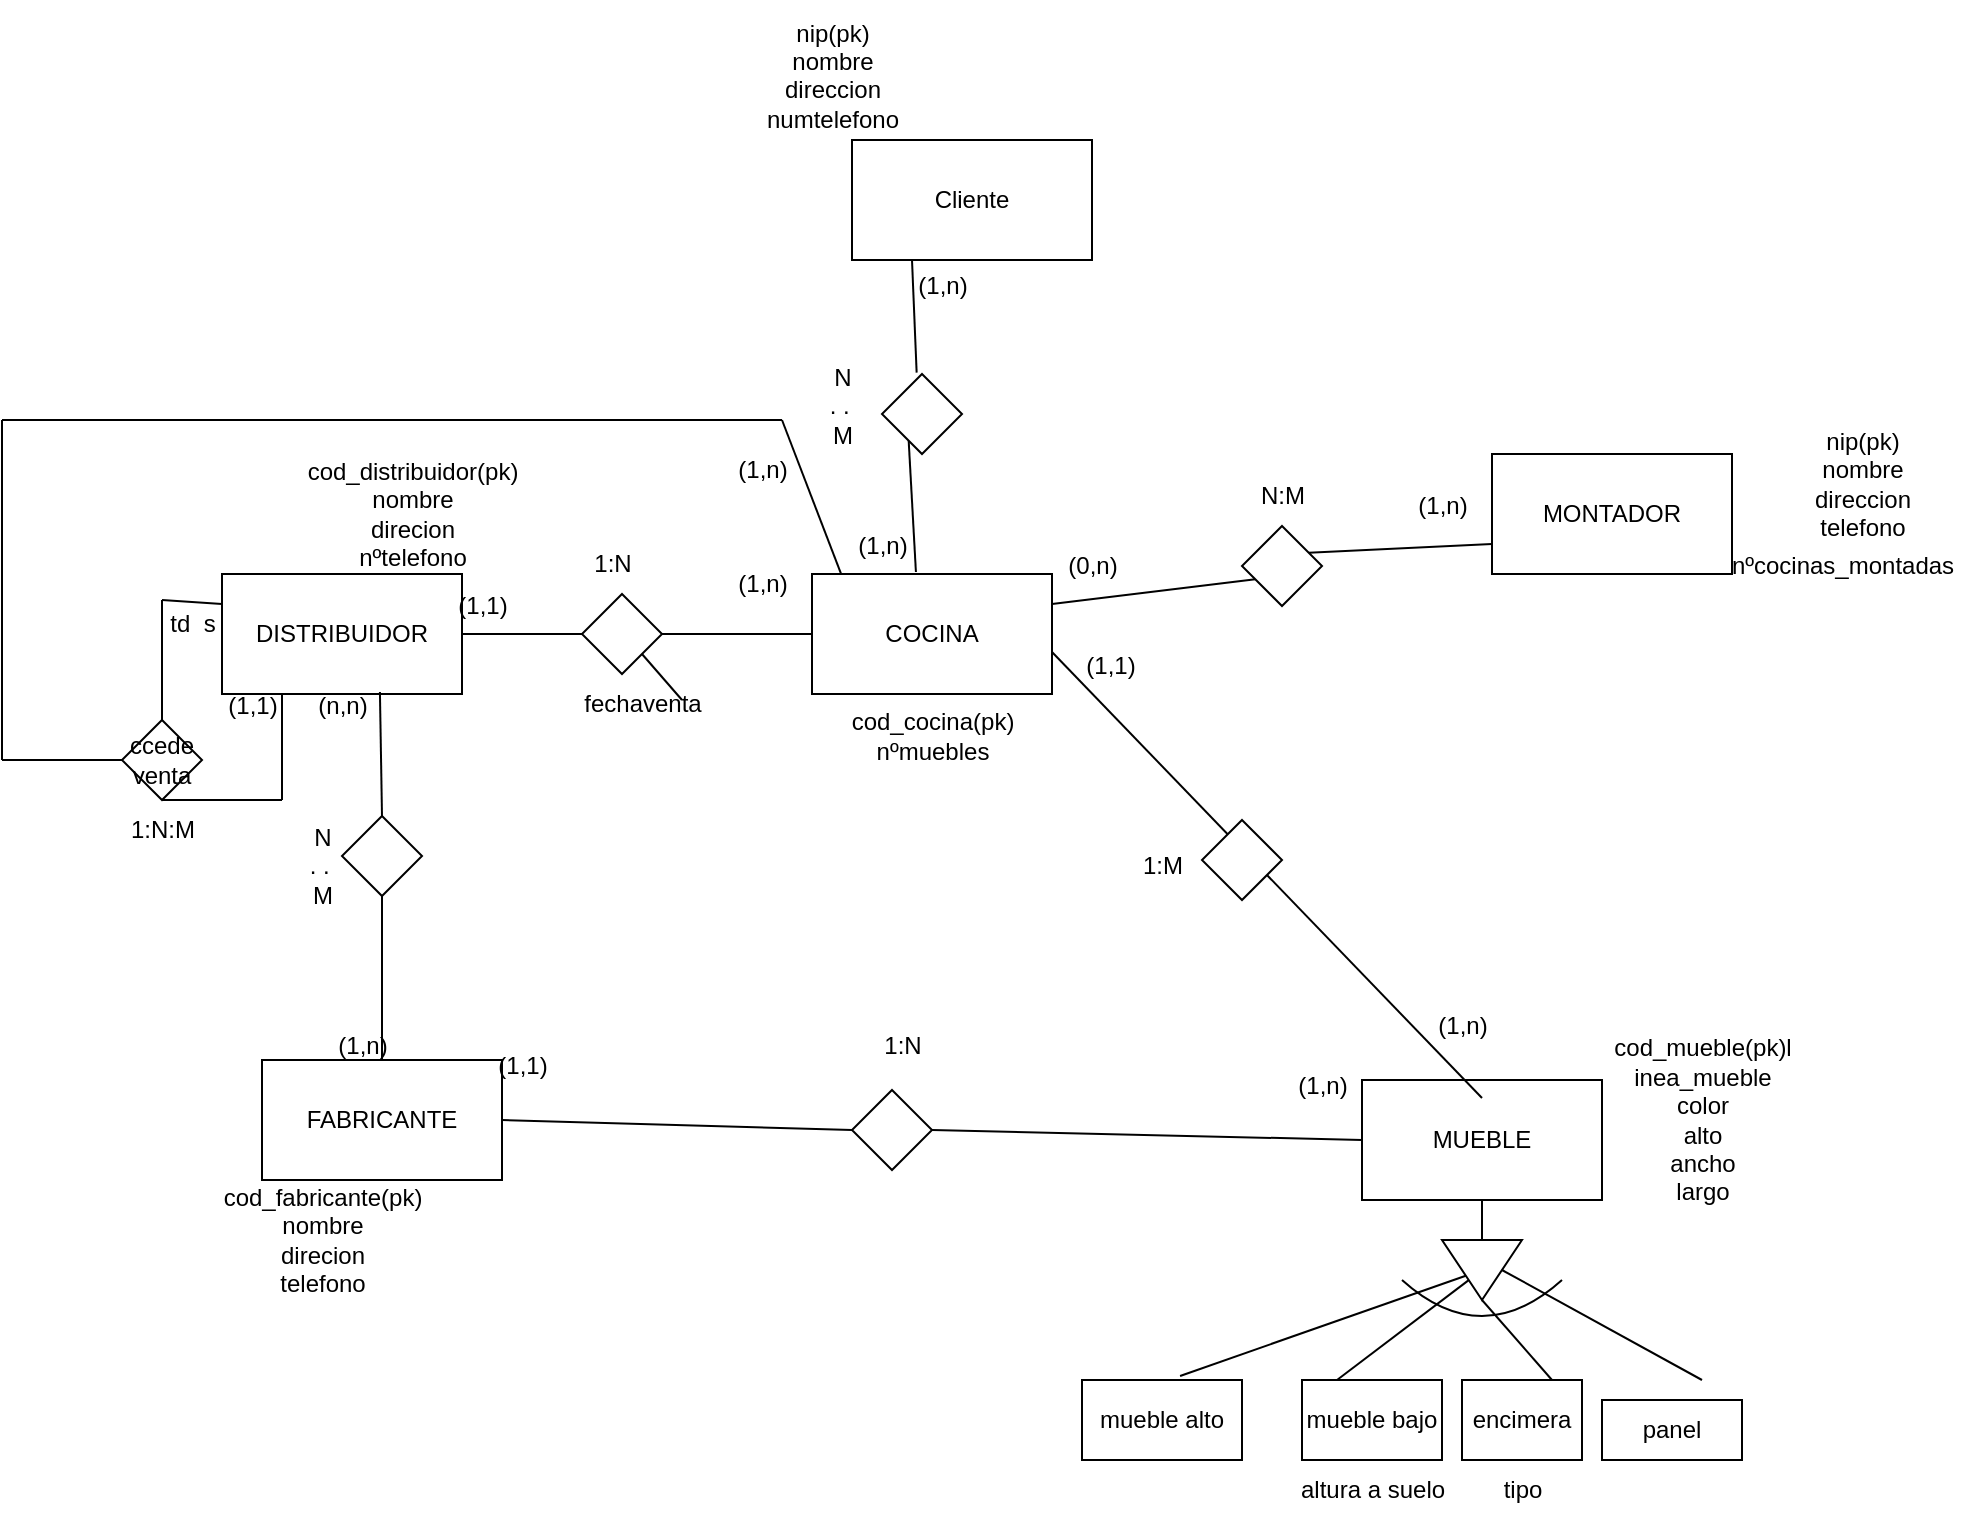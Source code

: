 <mxfile version="24.7.17">
  <diagram name="Página-1" id="_FhlTA1fhsAAvJFlqQVU">
    <mxGraphModel dx="1489" dy="603" grid="1" gridSize="10" guides="1" tooltips="1" connect="1" arrows="1" fold="1" page="1" pageScale="1" pageWidth="827" pageHeight="1169" math="0" shadow="0">
      <root>
        <mxCell id="0" />
        <mxCell id="1" parent="0" />
        <mxCell id="BN1sbvaGqgCYVK6eKB39-1" value="Cliente" style="whiteSpace=wrap;html=1;" parent="1" vertex="1">
          <mxGeometry x="285" y="100" width="120" height="60" as="geometry" />
        </mxCell>
        <mxCell id="BN1sbvaGqgCYVK6eKB39-2" value="nip(pk)&lt;div&gt;nombre&lt;/div&gt;&lt;div&gt;direccion&lt;br&gt;&lt;div&gt;numtelefono&lt;/div&gt;&lt;div&gt;&lt;br&gt;&lt;/div&gt;&lt;/div&gt;" style="text;html=1;align=center;verticalAlign=middle;resizable=0;points=[];autosize=1;strokeColor=none;fillColor=none;" parent="1" vertex="1">
          <mxGeometry x="230" y="30" width="90" height="90" as="geometry" />
        </mxCell>
        <mxCell id="BN1sbvaGqgCYVK6eKB39-3" value="COCINA" style="whiteSpace=wrap;html=1;" parent="1" vertex="1">
          <mxGeometry x="265" y="317" width="120" height="60" as="geometry" />
        </mxCell>
        <mxCell id="BN1sbvaGqgCYVK6eKB39-5" value="MONTADOR" style="whiteSpace=wrap;html=1;" parent="1" vertex="1">
          <mxGeometry x="605" y="257" width="120" height="60" as="geometry" />
        </mxCell>
        <mxCell id="BN1sbvaGqgCYVK6eKB39-6" value="nip(pk)&lt;div&gt;nombre&lt;/div&gt;&lt;div&gt;direccion&lt;/div&gt;&lt;div&gt;telefono&lt;/div&gt;" style="text;html=1;align=center;verticalAlign=middle;resizable=0;points=[];autosize=1;strokeColor=none;fillColor=none;" parent="1" vertex="1">
          <mxGeometry x="755" y="237" width="70" height="70" as="geometry" />
        </mxCell>
        <mxCell id="BN1sbvaGqgCYVK6eKB39-7" value="DISTRIBUIDOR" style="whiteSpace=wrap;html=1;" parent="1" vertex="1">
          <mxGeometry x="-30" y="317" width="120" height="60" as="geometry" />
        </mxCell>
        <mxCell id="BN1sbvaGqgCYVK6eKB39-8" value="FABRICANTE" style="whiteSpace=wrap;html=1;" parent="1" vertex="1">
          <mxGeometry x="-10" y="560" width="120" height="60" as="geometry" />
        </mxCell>
        <mxCell id="BN1sbvaGqgCYVK6eKB39-9" value="MUEBLE" style="whiteSpace=wrap;html=1;" parent="1" vertex="1">
          <mxGeometry x="540" y="570" width="120" height="60" as="geometry" />
        </mxCell>
        <mxCell id="BN1sbvaGqgCYVK6eKB39-10" value="&lt;div&gt;cod_fabricante(pk)&lt;/div&gt;nombre&lt;div&gt;direcion&lt;/div&gt;&lt;div&gt;telefono&lt;/div&gt;" style="text;html=1;align=center;verticalAlign=middle;resizable=0;points=[];autosize=1;strokeColor=none;fillColor=none;" parent="1" vertex="1">
          <mxGeometry x="-40" y="615" width="120" height="70" as="geometry" />
        </mxCell>
        <mxCell id="BN1sbvaGqgCYVK6eKB39-11" value="" style="endArrow=none;html=1;rounded=0;exitX=1;exitY=0.5;exitDx=0;exitDy=0;entryX=0;entryY=0.5;entryDx=0;entryDy=0;" parent="1" source="BN1sbvaGqgCYVK6eKB39-64" target="BN1sbvaGqgCYVK6eKB39-9" edge="1">
          <mxGeometry width="50" height="50" relative="1" as="geometry">
            <mxPoint x="370" y="500" as="sourcePoint" />
            <mxPoint x="530" y="600" as="targetPoint" />
          </mxGeometry>
        </mxCell>
        <mxCell id="BN1sbvaGqgCYVK6eKB39-12" value="(1,n)" style="text;html=1;align=center;verticalAlign=middle;resizable=0;points=[];autosize=1;strokeColor=none;fillColor=none;" parent="1" vertex="1">
          <mxGeometry x="495" y="558" width="50" height="30" as="geometry" />
        </mxCell>
        <mxCell id="BN1sbvaGqgCYVK6eKB39-13" value="cod_mueble(pk)l&lt;br&gt;inea_mueble&lt;div&gt;color&lt;/div&gt;&lt;div&gt;alto&lt;/div&gt;&lt;div&gt;ancho&lt;/div&gt;&lt;div&gt;largo&lt;/div&gt;" style="text;html=1;align=center;verticalAlign=middle;resizable=0;points=[];autosize=1;strokeColor=none;fillColor=none;" parent="1" vertex="1">
          <mxGeometry x="655" y="540" width="110" height="100" as="geometry" />
        </mxCell>
        <mxCell id="BN1sbvaGqgCYVK6eKB39-14" value="mueble alto" style="whiteSpace=wrap;html=1;" parent="1" vertex="1">
          <mxGeometry x="400" y="720" width="80" height="40" as="geometry" />
        </mxCell>
        <mxCell id="BN1sbvaGqgCYVK6eKB39-15" value="mueble bajo" style="whiteSpace=wrap;html=1;" parent="1" vertex="1">
          <mxGeometry x="510" y="720" width="70" height="40" as="geometry" />
        </mxCell>
        <mxCell id="BN1sbvaGqgCYVK6eKB39-16" value="encimera" style="whiteSpace=wrap;html=1;" parent="1" vertex="1">
          <mxGeometry x="590" y="720" width="60" height="40" as="geometry" />
        </mxCell>
        <mxCell id="BN1sbvaGqgCYVK6eKB39-17" value="panel" style="whiteSpace=wrap;html=1;" parent="1" vertex="1">
          <mxGeometry x="660" y="730" width="70" height="30" as="geometry" />
        </mxCell>
        <mxCell id="BN1sbvaGqgCYVK6eKB39-18" value="altura a suelo" style="text;html=1;align=center;verticalAlign=middle;resizable=0;points=[];autosize=1;strokeColor=none;fillColor=none;" parent="1" vertex="1">
          <mxGeometry x="495" y="760" width="100" height="30" as="geometry" />
        </mxCell>
        <mxCell id="BN1sbvaGqgCYVK6eKB39-19" value="tipo" style="text;html=1;align=center;verticalAlign=middle;resizable=0;points=[];autosize=1;strokeColor=none;fillColor=none;" parent="1" vertex="1">
          <mxGeometry x="600" y="760" width="40" height="30" as="geometry" />
        </mxCell>
        <mxCell id="BN1sbvaGqgCYVK6eKB39-20" value="" style="endArrow=none;html=1;rounded=0;exitX=0.5;exitY=0;exitDx=0;exitDy=0;entryX=0.658;entryY=0.983;entryDx=0;entryDy=0;entryPerimeter=0;" parent="1" source="BN1sbvaGqgCYVK6eKB39-69" target="BN1sbvaGqgCYVK6eKB39-7" edge="1">
          <mxGeometry width="50" height="50" relative="1" as="geometry">
            <mxPoint x="30" y="520" as="sourcePoint" />
            <mxPoint x="70" y="380" as="targetPoint" />
          </mxGeometry>
        </mxCell>
        <mxCell id="BN1sbvaGqgCYVK6eKB39-21" value="(n,n)" style="text;html=1;align=center;verticalAlign=middle;resizable=0;points=[];autosize=1;strokeColor=none;fillColor=none;" parent="1" vertex="1">
          <mxGeometry x="5" y="368" width="50" height="30" as="geometry" />
        </mxCell>
        <mxCell id="BN1sbvaGqgCYVK6eKB39-22" value="(1,n)" style="text;html=1;align=center;verticalAlign=middle;resizable=0;points=[];autosize=1;strokeColor=none;fillColor=none;" parent="1" vertex="1">
          <mxGeometry x="15" y="538" width="50" height="30" as="geometry" />
        </mxCell>
        <mxCell id="BN1sbvaGqgCYVK6eKB39-23" value="&lt;div&gt;cod_distribuidor(pk)&lt;/div&gt;nombre&lt;div&gt;direcion&lt;/div&gt;&lt;div&gt;nºtelefono&lt;/div&gt;" style="text;html=1;align=center;verticalAlign=middle;resizable=0;points=[];autosize=1;strokeColor=none;fillColor=none;" parent="1" vertex="1">
          <mxGeometry y="252" width="130" height="70" as="geometry" />
        </mxCell>
        <mxCell id="BN1sbvaGqgCYVK6eKB39-24" value="" style="endArrow=none;html=1;rounded=0;exitX=1;exitY=0.5;exitDx=0;exitDy=0;entryX=0.5;entryY=0;entryDx=0;entryDy=0;" parent="1" edge="1">
          <mxGeometry width="50" height="50" relative="1" as="geometry">
            <mxPoint x="385" y="356" as="sourcePoint" />
            <mxPoint x="600" y="579" as="targetPoint" />
          </mxGeometry>
        </mxCell>
        <mxCell id="BN1sbvaGqgCYVK6eKB39-25" value="(1,1)" style="text;html=1;align=center;verticalAlign=middle;resizable=0;points=[];autosize=1;strokeColor=none;fillColor=none;" parent="1" vertex="1">
          <mxGeometry x="389" y="348" width="50" height="30" as="geometry" />
        </mxCell>
        <mxCell id="BN1sbvaGqgCYVK6eKB39-26" value="(1,n)" style="text;html=1;align=center;verticalAlign=middle;resizable=0;points=[];autosize=1;strokeColor=none;fillColor=none;" parent="1" vertex="1">
          <mxGeometry x="565" y="528" width="50" height="30" as="geometry" />
        </mxCell>
        <mxCell id="BN1sbvaGqgCYVK6eKB39-27" value="cod_cocina(pk)&lt;div&gt;nºmuebles&lt;/div&gt;" style="text;html=1;align=center;verticalAlign=middle;resizable=0;points=[];autosize=1;strokeColor=none;fillColor=none;" parent="1" vertex="1">
          <mxGeometry x="275" y="378" width="100" height="40" as="geometry" />
        </mxCell>
        <mxCell id="BN1sbvaGqgCYVK6eKB39-28" value="" style="endArrow=none;html=1;rounded=0;entryX=0.5;entryY=1;entryDx=0;entryDy=0;exitX=0;exitY=0.5;exitDx=0;exitDy=0;" parent="1" source="JCwsmbC107qW_EjxYK0G-4" target="BN1sbvaGqgCYVK6eKB39-9" edge="1">
          <mxGeometry width="50" height="50" relative="1" as="geometry">
            <mxPoint x="600" y="680" as="sourcePoint" />
            <mxPoint x="580" y="470" as="targetPoint" />
          </mxGeometry>
        </mxCell>
        <mxCell id="BN1sbvaGqgCYVK6eKB39-30" value="" style="endArrow=none;html=1;rounded=0;exitX=0.5;exitY=0;exitDx=0;exitDy=0;" parent="1" edge="1" source="JCwsmbC107qW_EjxYK0G-4">
          <mxGeometry width="50" height="50" relative="1" as="geometry">
            <mxPoint x="710" y="670" as="sourcePoint" />
            <mxPoint x="710" y="720" as="targetPoint" />
          </mxGeometry>
        </mxCell>
        <mxCell id="BN1sbvaGqgCYVK6eKB39-31" value="" style="endArrow=none;html=1;rounded=0;entryX=0.25;entryY=0;entryDx=0;entryDy=0;" parent="1" target="BN1sbvaGqgCYVK6eKB39-15" edge="1" source="JCwsmbC107qW_EjxYK0G-4">
          <mxGeometry width="50" height="50" relative="1" as="geometry">
            <mxPoint x="530" y="670" as="sourcePoint" />
            <mxPoint x="610" y="470" as="targetPoint" />
          </mxGeometry>
        </mxCell>
        <mxCell id="BN1sbvaGqgCYVK6eKB39-32" value="" style="endArrow=none;html=1;rounded=0;entryX=0.613;entryY=-0.05;entryDx=0;entryDy=0;entryPerimeter=0;" parent="1" target="BN1sbvaGqgCYVK6eKB39-14" edge="1" source="JCwsmbC107qW_EjxYK0G-4">
          <mxGeometry width="50" height="50" relative="1" as="geometry">
            <mxPoint x="450" y="670" as="sourcePoint" />
            <mxPoint x="530" y="470" as="targetPoint" />
          </mxGeometry>
        </mxCell>
        <mxCell id="BN1sbvaGqgCYVK6eKB39-34" value="" style="endArrow=none;html=1;rounded=0;entryX=0;entryY=0.5;entryDx=0;entryDy=0;exitX=1;exitY=0.5;exitDx=0;exitDy=0;" parent="1" source="BN1sbvaGqgCYVK6eKB39-37" target="BN1sbvaGqgCYVK6eKB39-3" edge="1">
          <mxGeometry width="50" height="50" relative="1" as="geometry">
            <mxPoint x="180" y="520" as="sourcePoint" />
            <mxPoint x="230" y="470" as="targetPoint" />
          </mxGeometry>
        </mxCell>
        <mxCell id="BN1sbvaGqgCYVK6eKB39-35" value="(1,1)" style="text;html=1;align=center;verticalAlign=middle;resizable=0;points=[];autosize=1;strokeColor=none;fillColor=none;" parent="1" vertex="1">
          <mxGeometry x="75" y="318" width="50" height="30" as="geometry" />
        </mxCell>
        <mxCell id="BN1sbvaGqgCYVK6eKB39-36" value="(1,n)" style="text;html=1;align=center;verticalAlign=middle;resizable=0;points=[];autosize=1;strokeColor=none;fillColor=none;" parent="1" vertex="1">
          <mxGeometry x="215" y="307" width="50" height="30" as="geometry" />
        </mxCell>
        <mxCell id="BN1sbvaGqgCYVK6eKB39-38" value="" style="endArrow=none;html=1;rounded=0;entryX=0;entryY=0.5;entryDx=0;entryDy=0;exitX=1;exitY=0.5;exitDx=0;exitDy=0;" parent="1" source="BN1sbvaGqgCYVK6eKB39-7" target="BN1sbvaGqgCYVK6eKB39-37" edge="1">
          <mxGeometry width="50" height="50" relative="1" as="geometry">
            <mxPoint x="90" y="347" as="sourcePoint" />
            <mxPoint x="265" y="347" as="targetPoint" />
          </mxGeometry>
        </mxCell>
        <mxCell id="BN1sbvaGqgCYVK6eKB39-37" value="" style="rhombus;whiteSpace=wrap;html=1;" parent="1" vertex="1">
          <mxGeometry x="150" y="327" width="40" height="40" as="geometry" />
        </mxCell>
        <mxCell id="BN1sbvaGqgCYVK6eKB39-39" value="fechaventa" style="text;html=1;align=center;verticalAlign=middle;resizable=0;points=[];autosize=1;strokeColor=none;fillColor=none;" parent="1" vertex="1">
          <mxGeometry x="140" y="367" width="80" height="30" as="geometry" />
        </mxCell>
        <mxCell id="BN1sbvaGqgCYVK6eKB39-40" value="" style="endArrow=none;html=1;rounded=0;entryX=0.25;entryY=1;entryDx=0;entryDy=0;" parent="1" target="BN1sbvaGqgCYVK6eKB39-7" edge="1">
          <mxGeometry width="50" height="50" relative="1" as="geometry">
            <mxPoint y="430" as="sourcePoint" />
            <mxPoint x="-50" y="410" as="targetPoint" />
          </mxGeometry>
        </mxCell>
        <mxCell id="BN1sbvaGqgCYVK6eKB39-41" value="" style="endArrow=none;html=1;rounded=0;" parent="1" edge="1">
          <mxGeometry width="50" height="50" relative="1" as="geometry">
            <mxPoint x="-60" y="430" as="sourcePoint" />
            <mxPoint y="430" as="targetPoint" />
          </mxGeometry>
        </mxCell>
        <mxCell id="BN1sbvaGqgCYVK6eKB39-42" value="" style="endArrow=none;html=1;rounded=0;" parent="1" edge="1">
          <mxGeometry width="50" height="50" relative="1" as="geometry">
            <mxPoint x="-60" y="390" as="sourcePoint" />
            <mxPoint x="-60" y="330" as="targetPoint" />
          </mxGeometry>
        </mxCell>
        <mxCell id="BN1sbvaGqgCYVK6eKB39-43" value="ccede venta" style="rhombus;whiteSpace=wrap;html=1;" parent="1" vertex="1">
          <mxGeometry x="-80" y="390" width="40" height="40" as="geometry" />
        </mxCell>
        <mxCell id="BN1sbvaGqgCYVK6eKB39-44" value="" style="endArrow=none;html=1;rounded=0;entryX=0;entryY=0.25;entryDx=0;entryDy=0;" parent="1" target="BN1sbvaGqgCYVK6eKB39-7" edge="1">
          <mxGeometry width="50" height="50" relative="1" as="geometry">
            <mxPoint x="-60" y="330" as="sourcePoint" />
            <mxPoint y="470" as="targetPoint" />
          </mxGeometry>
        </mxCell>
        <mxCell id="BN1sbvaGqgCYVK6eKB39-45" value="td&amp;nbsp; s" style="text;html=1;align=center;verticalAlign=middle;resizable=0;points=[];autosize=1;strokeColor=none;fillColor=none;" parent="1" vertex="1">
          <mxGeometry x="-70" y="327" width="50" height="30" as="geometry" />
        </mxCell>
        <mxCell id="BN1sbvaGqgCYVK6eKB39-46" value="(1,1)" style="text;html=1;align=center;verticalAlign=middle;resizable=0;points=[];autosize=1;strokeColor=none;fillColor=none;" parent="1" vertex="1">
          <mxGeometry x="-40" y="368" width="50" height="30" as="geometry" />
        </mxCell>
        <mxCell id="BN1sbvaGqgCYVK6eKB39-48" value="" style="endArrow=none;html=1;rounded=0;entryX=0;entryY=0.75;entryDx=0;entryDy=0;exitX=1;exitY=0.25;exitDx=0;exitDy=0;" parent="1" source="BN1sbvaGqgCYVK6eKB39-59" target="BN1sbvaGqgCYVK6eKB39-5" edge="1">
          <mxGeometry width="50" height="50" relative="1" as="geometry">
            <mxPoint x="490" y="520" as="sourcePoint" />
            <mxPoint x="540" y="470" as="targetPoint" />
          </mxGeometry>
        </mxCell>
        <mxCell id="BN1sbvaGqgCYVK6eKB39-49" value="(1,n)" style="text;html=1;align=center;verticalAlign=middle;resizable=0;points=[];autosize=1;strokeColor=none;fillColor=none;" parent="1" vertex="1">
          <mxGeometry x="555" y="268" width="50" height="30" as="geometry" />
        </mxCell>
        <mxCell id="BN1sbvaGqgCYVK6eKB39-50" value="(0,n)" style="text;html=1;align=center;verticalAlign=middle;resizable=0;points=[];autosize=1;strokeColor=none;fillColor=none;" parent="1" vertex="1">
          <mxGeometry x="380" y="298" width="50" height="30" as="geometry" />
        </mxCell>
        <mxCell id="BN1sbvaGqgCYVK6eKB39-51" value="nºcocinas_montadas" style="text;html=1;align=center;verticalAlign=middle;resizable=0;points=[];autosize=1;strokeColor=none;fillColor=none;" parent="1" vertex="1">
          <mxGeometry x="715" y="298" width="130" height="30" as="geometry" />
        </mxCell>
        <mxCell id="BN1sbvaGqgCYVK6eKB39-52" value="" style="endArrow=none;html=1;rounded=0;entryX=0.25;entryY=1;entryDx=0;entryDy=0;exitX=0.433;exitY=-0.017;exitDx=0;exitDy=0;exitPerimeter=0;" parent="1" source="BN1sbvaGqgCYVK6eKB39-57" target="BN1sbvaGqgCYVK6eKB39-1" edge="1">
          <mxGeometry width="50" height="50" relative="1" as="geometry">
            <mxPoint x="320" y="310" as="sourcePoint" />
            <mxPoint x="370" y="410" as="targetPoint" />
          </mxGeometry>
        </mxCell>
        <mxCell id="BN1sbvaGqgCYVK6eKB39-53" value="(1,n)" style="text;html=1;align=center;verticalAlign=middle;resizable=0;points=[];autosize=1;strokeColor=none;fillColor=none;" parent="1" vertex="1">
          <mxGeometry x="305" y="158" width="50" height="30" as="geometry" />
        </mxCell>
        <mxCell id="BN1sbvaGqgCYVK6eKB39-54" value="(1,n)" style="text;html=1;align=center;verticalAlign=middle;resizable=0;points=[];autosize=1;strokeColor=none;fillColor=none;" parent="1" vertex="1">
          <mxGeometry x="275" y="288" width="50" height="30" as="geometry" />
        </mxCell>
        <mxCell id="BN1sbvaGqgCYVK6eKB39-58" value="" style="endArrow=none;html=1;rounded=0;entryX=0.25;entryY=1;entryDx=0;entryDy=0;exitX=0.433;exitY=-0.017;exitDx=0;exitDy=0;exitPerimeter=0;" parent="1" source="BN1sbvaGqgCYVK6eKB39-3" target="BN1sbvaGqgCYVK6eKB39-57" edge="1">
          <mxGeometry width="50" height="50" relative="1" as="geometry">
            <mxPoint x="317" y="316" as="sourcePoint" />
            <mxPoint x="315" y="160" as="targetPoint" />
          </mxGeometry>
        </mxCell>
        <mxCell id="BN1sbvaGqgCYVK6eKB39-57" value="" style="rhombus;whiteSpace=wrap;html=1;" parent="1" vertex="1">
          <mxGeometry x="300" y="217" width="40" height="40" as="geometry" />
        </mxCell>
        <mxCell id="BN1sbvaGqgCYVK6eKB39-60" value="" style="endArrow=none;html=1;rounded=0;entryX=0;entryY=0.75;entryDx=0;entryDy=0;exitX=1;exitY=0.25;exitDx=0;exitDy=0;" parent="1" source="BN1sbvaGqgCYVK6eKB39-3" target="BN1sbvaGqgCYVK6eKB39-59" edge="1">
          <mxGeometry width="50" height="50" relative="1" as="geometry">
            <mxPoint x="385" y="332" as="sourcePoint" />
            <mxPoint x="605" y="302" as="targetPoint" />
          </mxGeometry>
        </mxCell>
        <mxCell id="BN1sbvaGqgCYVK6eKB39-59" value="" style="rhombus;whiteSpace=wrap;html=1;" parent="1" vertex="1">
          <mxGeometry x="480" y="293" width="40" height="40" as="geometry" />
        </mxCell>
        <mxCell id="BN1sbvaGqgCYVK6eKB39-61" value="N:M" style="text;html=1;align=center;verticalAlign=middle;resizable=0;points=[];autosize=1;strokeColor=none;fillColor=none;" parent="1" vertex="1">
          <mxGeometry x="475" y="263" width="50" height="30" as="geometry" />
        </mxCell>
        <mxCell id="BN1sbvaGqgCYVK6eKB39-62" value="" style="rhombus;whiteSpace=wrap;html=1;" parent="1" vertex="1">
          <mxGeometry x="460" y="440" width="40" height="40" as="geometry" />
        </mxCell>
        <mxCell id="BN1sbvaGqgCYVK6eKB39-63" value="1:M" style="text;html=1;align=center;verticalAlign=middle;resizable=0;points=[];autosize=1;strokeColor=none;fillColor=none;" parent="1" vertex="1">
          <mxGeometry x="420" y="448" width="40" height="30" as="geometry" />
        </mxCell>
        <mxCell id="BN1sbvaGqgCYVK6eKB39-65" value="" style="endArrow=none;html=1;rounded=0;exitX=1;exitY=0.5;exitDx=0;exitDy=0;entryX=0;entryY=0.5;entryDx=0;entryDy=0;" parent="1" source="BN1sbvaGqgCYVK6eKB39-8" target="BN1sbvaGqgCYVK6eKB39-64" edge="1">
          <mxGeometry width="50" height="50" relative="1" as="geometry">
            <mxPoint x="110" y="590" as="sourcePoint" />
            <mxPoint x="540" y="600" as="targetPoint" />
          </mxGeometry>
        </mxCell>
        <mxCell id="BN1sbvaGqgCYVK6eKB39-64" value="" style="rhombus;whiteSpace=wrap;html=1;" parent="1" vertex="1">
          <mxGeometry x="285" y="575" width="40" height="40" as="geometry" />
        </mxCell>
        <mxCell id="BN1sbvaGqgCYVK6eKB39-66" value="1:N" style="text;html=1;align=center;verticalAlign=middle;resizable=0;points=[];autosize=1;strokeColor=none;fillColor=none;" parent="1" vertex="1">
          <mxGeometry x="290" y="538" width="40" height="30" as="geometry" />
        </mxCell>
        <mxCell id="BN1sbvaGqgCYVK6eKB39-67" value="(1,1)" style="text;html=1;align=center;verticalAlign=middle;resizable=0;points=[];autosize=1;strokeColor=none;fillColor=none;" parent="1" vertex="1">
          <mxGeometry x="95" y="548" width="50" height="30" as="geometry" />
        </mxCell>
        <mxCell id="BN1sbvaGqgCYVK6eKB39-68" value="1:N" style="text;html=1;align=center;verticalAlign=middle;resizable=0;points=[];autosize=1;strokeColor=none;fillColor=none;" parent="1" vertex="1">
          <mxGeometry x="145" y="297" width="40" height="30" as="geometry" />
        </mxCell>
        <mxCell id="BN1sbvaGqgCYVK6eKB39-70" value="" style="endArrow=none;html=1;rounded=0;exitX=0.5;exitY=0;exitDx=0;exitDy=0;entryX=0.5;entryY=1;entryDx=0;entryDy=0;" parent="1" source="BN1sbvaGqgCYVK6eKB39-8" target="BN1sbvaGqgCYVK6eKB39-69" edge="1">
          <mxGeometry width="50" height="50" relative="1" as="geometry">
            <mxPoint x="50" y="560" as="sourcePoint" />
            <mxPoint x="50" y="480" as="targetPoint" />
          </mxGeometry>
        </mxCell>
        <mxCell id="BN1sbvaGqgCYVK6eKB39-69" value="" style="rhombus;whiteSpace=wrap;html=1;" parent="1" vertex="1">
          <mxGeometry x="30" y="438" width="40" height="40" as="geometry" />
        </mxCell>
        <mxCell id="BN1sbvaGqgCYVK6eKB39-71" value="N&lt;div&gt;. .&amp;nbsp;&lt;/div&gt;&lt;div&gt;M&lt;/div&gt;" style="text;html=1;align=center;verticalAlign=middle;resizable=0;points=[];autosize=1;strokeColor=none;fillColor=none;" parent="1" vertex="1">
          <mxGeometry y="433" width="40" height="60" as="geometry" />
        </mxCell>
        <mxCell id="BN1sbvaGqgCYVK6eKB39-72" value="N&lt;div&gt;. .&amp;nbsp;&lt;/div&gt;&lt;div&gt;M&lt;/div&gt;" style="text;html=1;align=center;verticalAlign=middle;resizable=0;points=[];autosize=1;strokeColor=none;fillColor=none;" parent="1" vertex="1">
          <mxGeometry x="260" y="203" width="40" height="60" as="geometry" />
        </mxCell>
        <mxCell id="JCwsmbC107qW_EjxYK0G-3" value="" style="endArrow=none;html=1;rounded=0;entryX=1;entryY=0.5;entryDx=0;entryDy=0;exitX=0.75;exitY=0;exitDx=0;exitDy=0;" edge="1" parent="1" source="BN1sbvaGqgCYVK6eKB39-16" target="JCwsmbC107qW_EjxYK0G-4">
          <mxGeometry width="50" height="50" relative="1" as="geometry">
            <mxPoint x="599" y="716" as="sourcePoint" />
            <mxPoint x="600" y="630" as="targetPoint" />
          </mxGeometry>
        </mxCell>
        <mxCell id="JCwsmbC107qW_EjxYK0G-1" value="" style="shape=dataStorage;whiteSpace=wrap;html=1;fixedSize=1;direction=north;" vertex="1" parent="1">
          <mxGeometry x="560" y="670" width="80" height="18" as="geometry" />
        </mxCell>
        <mxCell id="JCwsmbC107qW_EjxYK0G-4" value="" style="triangle;whiteSpace=wrap;html=1;direction=south;" vertex="1" parent="1">
          <mxGeometry x="580" y="650" width="40" height="30" as="geometry" />
        </mxCell>
        <mxCell id="JCwsmbC107qW_EjxYK0G-6" value="" style="endArrow=none;html=1;rounded=0;entryX=0;entryY=0.5;entryDx=0;entryDy=0;" edge="1" parent="1" target="BN1sbvaGqgCYVK6eKB39-43">
          <mxGeometry width="50" height="50" relative="1" as="geometry">
            <mxPoint x="-140" y="410" as="sourcePoint" />
            <mxPoint x="-90" y="420" as="targetPoint" />
          </mxGeometry>
        </mxCell>
        <mxCell id="JCwsmbC107qW_EjxYK0G-7" value="" style="endArrow=none;html=1;rounded=0;" edge="1" parent="1">
          <mxGeometry width="50" height="50" relative="1" as="geometry">
            <mxPoint x="-140" y="410" as="sourcePoint" />
            <mxPoint x="-140" y="240" as="targetPoint" />
          </mxGeometry>
        </mxCell>
        <mxCell id="JCwsmbC107qW_EjxYK0G-8" value="" style="endArrow=none;html=1;rounded=0;" edge="1" parent="1">
          <mxGeometry width="50" height="50" relative="1" as="geometry">
            <mxPoint x="-140" y="240" as="sourcePoint" />
            <mxPoint x="250" y="240" as="targetPoint" />
          </mxGeometry>
        </mxCell>
        <mxCell id="JCwsmbC107qW_EjxYK0G-9" value="" style="endArrow=none;html=1;rounded=0;exitX=0.122;exitY=0.004;exitDx=0;exitDy=0;exitPerimeter=0;" edge="1" parent="1" source="BN1sbvaGqgCYVK6eKB39-3">
          <mxGeometry width="50" height="50" relative="1" as="geometry">
            <mxPoint x="270" y="310" as="sourcePoint" />
            <mxPoint x="250" y="240" as="targetPoint" />
          </mxGeometry>
        </mxCell>
        <mxCell id="JCwsmbC107qW_EjxYK0G-10" value="(1,n)" style="text;html=1;align=center;verticalAlign=middle;resizable=0;points=[];autosize=1;strokeColor=none;fillColor=none;" vertex="1" parent="1">
          <mxGeometry x="215" y="250" width="50" height="30" as="geometry" />
        </mxCell>
        <mxCell id="JCwsmbC107qW_EjxYK0G-11" value="1:N:M" style="text;html=1;align=center;verticalAlign=middle;resizable=0;points=[];autosize=1;strokeColor=none;fillColor=none;" vertex="1" parent="1">
          <mxGeometry x="-90" y="430" width="60" height="30" as="geometry" />
        </mxCell>
        <mxCell id="JCwsmbC107qW_EjxYK0G-13" value="" style="endArrow=none;html=1;rounded=0;entryX=1;entryY=1;entryDx=0;entryDy=0;" edge="1" parent="1" target="BN1sbvaGqgCYVK6eKB39-37">
          <mxGeometry width="50" height="50" relative="1" as="geometry">
            <mxPoint x="200" y="380" as="sourcePoint" />
            <mxPoint x="360" y="420" as="targetPoint" />
          </mxGeometry>
        </mxCell>
      </root>
    </mxGraphModel>
  </diagram>
</mxfile>
